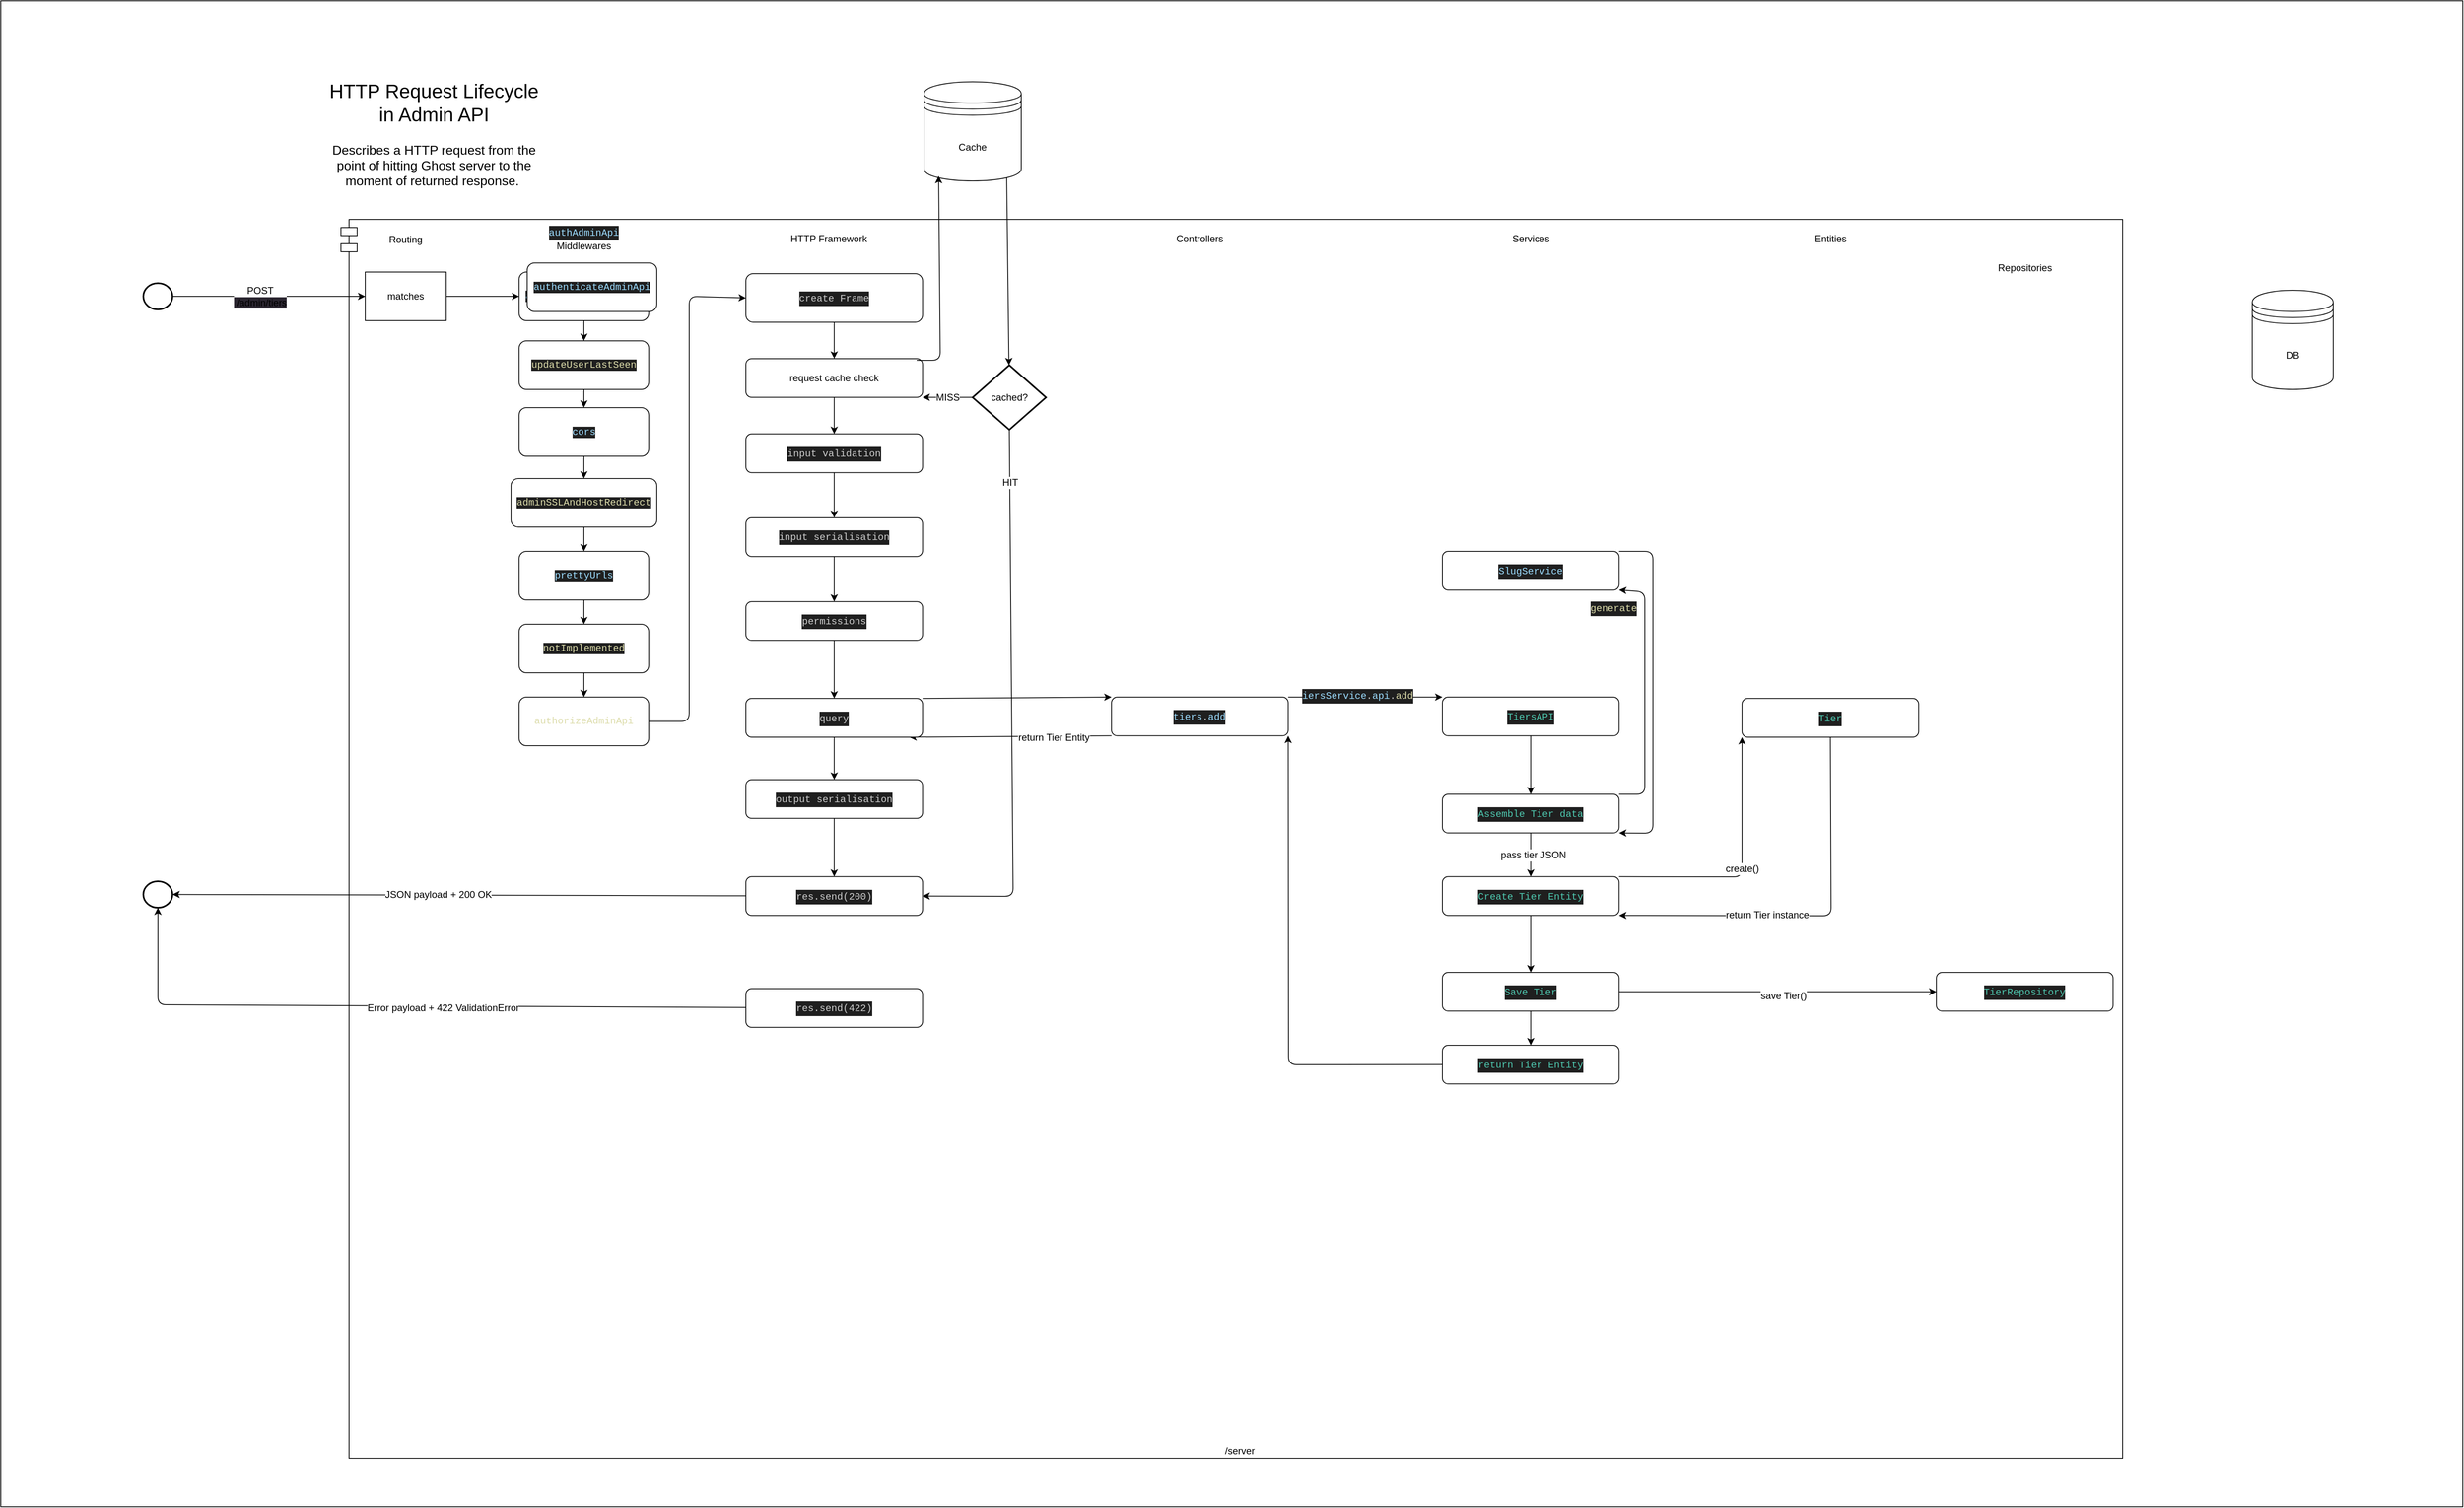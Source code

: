 <mxfile>
    <diagram id="Q2BgrTvw5muccqVEsE5E" name="Page-1">
        <mxGraphModel dx="2510" dy="2551" grid="1" gridSize="10" guides="1" tooltips="1" connect="1" arrows="1" fold="1" page="1" pageScale="1" pageWidth="827" pageHeight="1169" math="0" shadow="0">
            <root>
                <mxCell id="0"/>
                <mxCell id="1" parent="0"/>
                <mxCell id="4" value="" style="rounded=0;whiteSpace=wrap;html=1;fontStyle=1;movable=1;resizable=1;rotatable=1;deletable=1;editable=1;connectable=1;" vertex="1" parent="1">
                    <mxGeometry x="30" y="-10" width="3040" height="1860" as="geometry"/>
                </mxCell>
                <mxCell id="2" value="&lt;font style=&quot;&quot;&gt;&lt;span style=&quot;font-size: 24px;&quot;&gt;HTTP Request Lifecycle in Admin API&lt;/span&gt;&lt;br&gt;&lt;font size=&quot;3&quot;&gt;&lt;br&gt;Describes a HTTP request from the point of hitting Ghost server to the moment of returned response.&amp;nbsp;&lt;/font&gt;&lt;br&gt;&lt;/font&gt;" style="text;html=1;strokeColor=none;fillColor=none;align=center;verticalAlign=middle;whiteSpace=wrap;rounded=0;" vertex="1" parent="1">
                    <mxGeometry x="430" y="90" width="270" height="130" as="geometry"/>
                </mxCell>
                <mxCell id="24" value="/server" style="shape=module;align=left;spacingLeft=20;align=center;verticalAlign=bottom;horizontal=1;movable=1;resizable=1;rotatable=1;deletable=1;editable=1;connectable=1;" vertex="1" parent="1">
                    <mxGeometry x="450" y="260" width="2200" height="1530" as="geometry"/>
                </mxCell>
                <mxCell id="62" value="Controllers" style="text;html=1;strokeColor=none;fillColor=none;align=center;verticalAlign=middle;whiteSpace=wrap;rounded=0;shadow=0;fontSize=12;" vertex="1" parent="24">
                    <mxGeometry x="1005.999" y="-6.649" width="109.091" height="60.395" as="geometry"/>
                </mxCell>
                <mxCell id="65" value="HTTP Framework" style="text;html=1;strokeColor=none;fillColor=none;align=center;verticalAlign=middle;whiteSpace=wrap;rounded=0;shadow=0;fontSize=12;" vertex="1" parent="24">
                    <mxGeometry x="548.186" y="-6.646" width="109.091" height="60.395" as="geometry"/>
                </mxCell>
                <mxCell id="35" value="&lt;div style=&quot;color: rgb(204, 204, 204); background-color: rgb(31, 31, 31); font-family: Menlo, Monaco, &amp;quot;Courier New&amp;quot;, monospace; line-height: 18px;&quot;&gt;&lt;span style=&quot;color: #9cdcfe;&quot;&gt;authAdminApi&lt;/span&gt;&lt;/div&gt;Middlewares" style="text;html=1;strokeColor=none;fillColor=none;align=center;verticalAlign=middle;whiteSpace=wrap;rounded=0;shadow=0;fontSize=12;" vertex="1" parent="24">
                    <mxGeometry x="218.18" y="-6.646" width="163.636" height="60.395" as="geometry"/>
                </mxCell>
                <mxCell id="108" value="" style="edgeStyle=none;html=1;fontSize=12;" edge="1" parent="24" source="55" target="91">
                    <mxGeometry relative="1" as="geometry"/>
                </mxCell>
                <mxCell id="55" value="&lt;div style=&quot;color: rgb(204, 204, 204); background-color: rgb(31, 31, 31); font-family: Menlo, Monaco, &amp;quot;Courier New&amp;quot;, monospace; line-height: 18px;&quot;&gt;create Frame&lt;/div&gt;" style="rounded=1;whiteSpace=wrap;html=1;shadow=0;fontSize=12;movable=1;resizable=1;rotatable=1;deletable=1;editable=1;connectable=1;" vertex="1" parent="24">
                    <mxGeometry x="500.0" y="66.95" width="218.182" height="60" as="geometry"/>
                </mxCell>
                <mxCell id="107" style="edgeStyle=none;html=1;entryX=0.925;entryY=1;entryDx=0;entryDy=0;entryPerimeter=0;fontSize=12;exitX=0;exitY=1;exitDx=0;exitDy=0;" edge="1" parent="24" source="64" target="79">
                    <mxGeometry relative="1" as="geometry"/>
                </mxCell>
                <mxCell id="250" value="return Tier Entity" style="edgeLabel;html=1;align=center;verticalAlign=middle;resizable=0;points=[];fontSize=12;" vertex="1" connectable="0" parent="107">
                    <mxGeometry x="-0.119" y="2" relative="1" as="geometry">
                        <mxPoint x="38" y="-1" as="offset"/>
                    </mxGeometry>
                </mxCell>
                <mxCell id="112" style="edgeStyle=none;html=1;fontSize=12;exitX=1;exitY=0;exitDx=0;exitDy=0;entryX=0;entryY=0;entryDx=0;entryDy=0;" edge="1" parent="24" source="64" target="111">
                    <mxGeometry relative="1" as="geometry"/>
                </mxCell>
                <mxCell id="114" value="&lt;div style=&quot;color: rgb(204, 204, 204); background-color: rgb(31, 31, 31); font-family: Menlo, Monaco, &amp;quot;Courier New&amp;quot;, monospace; line-height: 18px;&quot;&gt;&lt;span style=&quot;color: #9cdcfe;&quot;&gt;iersService&lt;/span&gt;.&lt;span style=&quot;color: #9cdcfe;&quot;&gt;api&lt;/span&gt;.&lt;span style=&quot;color: #dcdcaa;&quot;&gt;add&lt;/span&gt;&lt;/div&gt;" style="edgeLabel;html=1;align=center;verticalAlign=middle;resizable=0;points=[];fontSize=12;" vertex="1" connectable="0" parent="112">
                    <mxGeometry x="-0.103" y="2" relative="1" as="geometry">
                        <mxPoint as="offset"/>
                    </mxGeometry>
                </mxCell>
                <mxCell id="64" value="&lt;div style=&quot;color: rgb(204, 204, 204); background-color: rgb(31, 31, 31); font-family: Menlo, Monaco, &amp;quot;Courier New&amp;quot;, monospace; line-height: 18px;&quot;&gt;&lt;span style=&quot;color: #9cdcfe;&quot;&gt;tiers&lt;/span&gt;.&lt;span style=&quot;color: #9cdcfe;&quot;&gt;add&lt;/span&gt;&lt;/div&gt;" style="rounded=1;whiteSpace=wrap;html=1;shadow=0;fontSize=12;" vertex="1" parent="24">
                    <mxGeometry x="951.455" y="589.995" width="218.185" height="47.812" as="geometry"/>
                </mxCell>
                <mxCell id="66" value="Services" style="text;html=1;strokeColor=none;fillColor=none;align=center;verticalAlign=middle;whiteSpace=wrap;rounded=0;shadow=0;fontSize=12;" vertex="1" parent="24">
                    <mxGeometry x="1414.546" y="-6.648" width="109.091" height="60.395" as="geometry"/>
                </mxCell>
                <mxCell id="74" value="Repositories" style="text;html=1;strokeColor=none;fillColor=none;align=center;verticalAlign=middle;whiteSpace=wrap;rounded=0;shadow=0;fontSize=12;" vertex="1" parent="24">
                    <mxGeometry x="2024.544" y="30.002" width="109.091" height="60.395" as="geometry"/>
                </mxCell>
                <mxCell id="83" value="" style="edgeStyle=none;html=1;fontSize=12;" edge="1" parent="24" source="76" target="77">
                    <mxGeometry relative="1" as="geometry"/>
                </mxCell>
                <mxCell id="76" value="&lt;div style=&quot;color: rgb(204, 204, 204); background-color: rgb(31, 31, 31); font-family: Menlo, Monaco, &amp;quot;Courier New&amp;quot;, monospace; line-height: 18px;&quot;&gt;&lt;div style=&quot;line-height: 18px;&quot;&gt;input validation&lt;/div&gt;&lt;/div&gt;" style="rounded=1;whiteSpace=wrap;html=1;shadow=0;fontSize=12;movable=1;resizable=1;rotatable=1;deletable=1;editable=1;connectable=1;" vertex="1" parent="24">
                    <mxGeometry x="500.0" y="264.919" width="218.182" height="47.812" as="geometry"/>
                </mxCell>
                <mxCell id="84" value="" style="edgeStyle=none;html=1;fontSize=12;" edge="1" parent="24" source="77" target="78">
                    <mxGeometry relative="1" as="geometry"/>
                </mxCell>
                <mxCell id="77" value="&lt;div style=&quot;color: rgb(204, 204, 204); background-color: rgb(31, 31, 31); font-family: Menlo, Monaco, &amp;quot;Courier New&amp;quot;, monospace; line-height: 18px;&quot;&gt;&lt;div style=&quot;line-height: 18px;&quot;&gt;input serialisation&lt;/div&gt;&lt;/div&gt;" style="rounded=1;whiteSpace=wrap;html=1;shadow=0;fontSize=12;movable=1;resizable=1;rotatable=1;deletable=1;editable=1;connectable=1;" vertex="1" parent="24">
                    <mxGeometry x="500.0" y="368.512" width="218.182" height="47.812" as="geometry"/>
                </mxCell>
                <mxCell id="85" value="" style="edgeStyle=none;html=1;fontSize=12;" edge="1" parent="24" source="78" target="79">
                    <mxGeometry relative="1" as="geometry"/>
                </mxCell>
                <mxCell id="78" value="&lt;div style=&quot;color: rgb(204, 204, 204); background-color: rgb(31, 31, 31); font-family: Menlo, Monaco, &amp;quot;Courier New&amp;quot;, monospace; line-height: 18px;&quot;&gt;&lt;div style=&quot;line-height: 18px;&quot;&gt;permissions&lt;/div&gt;&lt;/div&gt;" style="rounded=1;whiteSpace=wrap;html=1;shadow=0;fontSize=12;movable=1;resizable=1;rotatable=1;deletable=1;editable=1;connectable=1;" vertex="1" parent="24">
                    <mxGeometry x="500.0" y="472.106" width="218.182" height="47.812" as="geometry"/>
                </mxCell>
                <mxCell id="90" style="edgeStyle=none;html=1;fontSize=12;exitX=1;exitY=0;exitDx=0;exitDy=0;entryX=0;entryY=0;entryDx=0;entryDy=0;" edge="1" parent="24" source="79" target="64">
                    <mxGeometry relative="1" as="geometry"/>
                </mxCell>
                <mxCell id="109" style="edgeStyle=none;html=1;fontSize=12;" edge="1" parent="24" source="79" target="80">
                    <mxGeometry relative="1" as="geometry"/>
                </mxCell>
                <mxCell id="79" value="&lt;div style=&quot;color: rgb(204, 204, 204); background-color: rgb(31, 31, 31); font-family: Menlo, Monaco, &amp;quot;Courier New&amp;quot;, monospace; line-height: 18px;&quot;&gt;&lt;div style=&quot;line-height: 18px;&quot;&gt;query&lt;/div&gt;&lt;/div&gt;" style="rounded=1;whiteSpace=wrap;html=1;shadow=0;fontSize=12;movable=1;resizable=1;rotatable=1;deletable=1;editable=1;connectable=1;" vertex="1" parent="24">
                    <mxGeometry x="500.0" y="591.638" width="218.182" height="47.812" as="geometry"/>
                </mxCell>
                <mxCell id="104" style="edgeStyle=none;html=1;fontSize=12;" edge="1" parent="24" source="80" target="99">
                    <mxGeometry relative="1" as="geometry"/>
                </mxCell>
                <mxCell id="80" value="&lt;div style=&quot;color: rgb(204, 204, 204); background-color: rgb(31, 31, 31); font-family: Menlo, Monaco, &amp;quot;Courier New&amp;quot;, monospace; line-height: 18px;&quot;&gt;&lt;div style=&quot;line-height: 18px;&quot;&gt;output serialisation&lt;/div&gt;&lt;/div&gt;" style="rounded=1;whiteSpace=wrap;html=1;shadow=0;fontSize=12;movable=1;resizable=1;rotatable=1;deletable=1;editable=1;connectable=1;" vertex="1" parent="24">
                    <mxGeometry x="500.0" y="691.953" width="218.182" height="47.812" as="geometry"/>
                </mxCell>
                <mxCell id="103" style="edgeStyle=none;html=1;fontSize=12;" edge="1" parent="24" source="91" target="76">
                    <mxGeometry relative="1" as="geometry"/>
                </mxCell>
                <mxCell id="91" value="request cache check" style="rounded=1;whiteSpace=wrap;html=1;shadow=0;fontSize=12;movable=1;resizable=1;rotatable=1;deletable=1;editable=1;connectable=1;" vertex="1" parent="24">
                    <mxGeometry x="500.0" y="171.949" width="218.182" height="47.812" as="geometry"/>
                </mxCell>
                <mxCell id="97" value="MISS" style="edgeStyle=none;html=1;fontSize=12;entryX=1;entryY=1;entryDx=0;entryDy=0;" edge="1" parent="24" source="95" target="91">
                    <mxGeometry x="0.008" relative="1" as="geometry">
                        <mxPoint x="1059.854" y="210" as="targetPoint"/>
                        <mxPoint as="offset"/>
                    </mxGeometry>
                </mxCell>
                <mxCell id="101" style="edgeStyle=none;html=1;entryX=1;entryY=0.5;entryDx=0;entryDy=0;fontSize=12;exitX=0.5;exitY=1;exitDx=0;exitDy=0;exitPerimeter=0;" edge="1" parent="24" source="95" target="99">
                    <mxGeometry relative="1" as="geometry">
                        <Array as="points">
                            <mxPoint x="830" y="836"/>
                        </Array>
                    </mxGeometry>
                </mxCell>
                <mxCell id="102" value="HIT" style="edgeLabel;html=1;align=center;verticalAlign=middle;resizable=0;points=[];fontSize=12;" vertex="1" connectable="0" parent="101">
                    <mxGeometry x="-0.809" relative="1" as="geometry">
                        <mxPoint as="offset"/>
                    </mxGeometry>
                </mxCell>
                <mxCell id="95" value="cached?" style="strokeWidth=2;html=1;shape=mxgraph.flowchart.decision;whiteSpace=wrap;shadow=0;fontSize=12;" vertex="1" parent="24">
                    <mxGeometry x="780" y="180" width="90.58" height="79.69" as="geometry"/>
                </mxCell>
                <mxCell id="99" value="&lt;div style=&quot;color: rgb(204, 204, 204); background-color: rgb(31, 31, 31); font-family: Menlo, Monaco, &amp;quot;Courier New&amp;quot;, monospace; line-height: 18px;&quot;&gt;&lt;div style=&quot;line-height: 18px;&quot;&gt;res.send(200)&lt;/div&gt;&lt;/div&gt;" style="rounded=1;whiteSpace=wrap;html=1;shadow=0;fontSize=12;movable=1;resizable=1;rotatable=1;deletable=1;editable=1;connectable=1;" vertex="1" parent="24">
                    <mxGeometry x="500.0" y="811.774" width="218.182" height="47.812" as="geometry"/>
                </mxCell>
                <mxCell id="116" style="edgeStyle=none;html=1;fontSize=12;entryX=0.5;entryY=0;entryDx=0;entryDy=0;" edge="1" parent="24" source="111" target="239">
                    <mxGeometry relative="1" as="geometry"/>
                </mxCell>
                <mxCell id="178" value="create()" style="edgeStyle=none;html=1;entryX=0;entryY=1;entryDx=0;entryDy=0;fontSize=12;exitX=1;exitY=0;exitDx=0;exitDy=0;" edge="1" parent="24" source="120" target="176">
                    <mxGeometry relative="1" as="geometry">
                        <Array as="points">
                            <mxPoint x="1730" y="812"/>
                        </Array>
                    </mxGeometry>
                </mxCell>
                <mxCell id="111" value="&lt;div style=&quot;background-color: rgb(31, 31, 31); font-family: Menlo, Monaco, &amp;quot;Courier New&amp;quot;, monospace; line-height: 18px;&quot;&gt;&lt;div style=&quot;color: rgb(204, 204, 204); line-height: 18px;&quot;&gt;&lt;span style=&quot;color: #4ec9b0;&quot;&gt;TiersAPI&lt;/span&gt;&lt;/div&gt;&lt;/div&gt;" style="rounded=1;whiteSpace=wrap;html=1;shadow=0;fontSize=12;" vertex="1" parent="24">
                    <mxGeometry x="1360.0" y="589.995" width="218.185" height="47.812" as="geometry"/>
                </mxCell>
                <mxCell id="39" value="&lt;div style=&quot;color: rgb(204, 204, 204); font-family: Menlo, Monaco, &amp;quot;Courier New&amp;quot;, monospace;&quot;&gt;&lt;span style=&quot;color: rgb(220, 220, 170);&quot;&gt;authorizeAdminApi&lt;/span&gt;&lt;/div&gt;" style="rounded=1;whiteSpace=wrap;html=1;shadow=0;fontFamily=Helvetica;fontSize=12;fontColor=default;align=center;strokeColor=default;fillColor=default;" vertex="1" parent="24">
                    <mxGeometry x="220" y="590" width="160" height="60" as="geometry"/>
                </mxCell>
                <mxCell id="42" value="&lt;div style=&quot;color: rgb(204, 204, 204); font-family: Menlo, Monaco, &amp;quot;Courier New&amp;quot;, monospace;&quot;&gt;&lt;span style=&quot;color: rgb(220, 220, 170); background-color: rgb(31, 31, 31);&quot;&gt;notImplemented&lt;/span&gt;&lt;br&gt;&lt;/div&gt;" style="rounded=1;whiteSpace=wrap;html=1;shadow=0;fontFamily=Helvetica;fontSize=12;fontColor=default;align=center;strokeColor=default;fillColor=default;" vertex="1" parent="24">
                    <mxGeometry x="220" y="500" width="160" height="60" as="geometry"/>
                </mxCell>
                <mxCell id="43" value="&lt;div style=&quot;color: rgb(204, 204, 204); font-family: Menlo, Monaco, &amp;quot;Courier New&amp;quot;, monospace;&quot;&gt;&lt;span style=&quot;color: rgb(156, 220, 254); background-color: rgb(31, 31, 31);&quot;&gt;prettyUrls&lt;/span&gt;&lt;br&gt;&lt;/div&gt;" style="rounded=1;whiteSpace=wrap;html=1;shadow=0;fontFamily=Helvetica;fontSize=12;fontColor=default;align=center;strokeColor=default;fillColor=default;" vertex="1" parent="24">
                    <mxGeometry x="220" y="410" width="160" height="60" as="geometry"/>
                </mxCell>
                <mxCell id="44" value="&lt;div style=&quot;color: rgb(204, 204, 204); font-family: Menlo, Monaco, &amp;quot;Courier New&amp;quot;, monospace;&quot;&gt;&lt;span style=&quot;color: rgb(220, 220, 170); background-color: rgb(31, 31, 31);&quot;&gt;adminSSLAndHostRedirect&lt;/span&gt;&lt;br&gt;&lt;/div&gt;" style="rounded=1;whiteSpace=wrap;html=1;shadow=0;fontFamily=Helvetica;fontSize=12;fontColor=default;align=center;strokeColor=default;fillColor=default;" vertex="1" parent="24">
                    <mxGeometry x="210" y="320" width="180" height="60" as="geometry"/>
                </mxCell>
                <mxCell id="45" value="&lt;div style=&quot;color: rgb(204, 204, 204); font-family: Menlo, Monaco, &amp;quot;Courier New&amp;quot;, monospace;&quot;&gt;&lt;span style=&quot;color: rgb(156, 220, 254); background-color: rgb(31, 31, 31);&quot;&gt;cors&lt;/span&gt;&lt;br&gt;&lt;/div&gt;" style="rounded=1;whiteSpace=wrap;html=1;shadow=0;fontFamily=Helvetica;fontSize=12;fontColor=default;align=center;strokeColor=default;fillColor=default;container=1;" vertex="1" parent="24">
                    <mxGeometry x="220" y="232.5" width="160" height="60" as="geometry"/>
                </mxCell>
                <mxCell id="46" value="&lt;div style=&quot;color: rgb(204, 204, 204); font-family: Menlo, Monaco, &amp;quot;Courier New&amp;quot;, monospace;&quot;&gt;&lt;span style=&quot;color: rgb(220, 220, 170); background-color: rgb(31, 31, 31);&quot;&gt;updateUserLastSeen&lt;/span&gt;&lt;br&gt;&lt;/div&gt;" style="rounded=1;whiteSpace=wrap;html=1;shadow=0;fontFamily=Helvetica;fontSize=12;fontColor=default;align=center;strokeColor=default;fillColor=default;" vertex="1" parent="24">
                    <mxGeometry x="220" y="150" width="160" height="60" as="geometry"/>
                </mxCell>
                <mxCell id="61" value="" style="group" vertex="1" connectable="0" parent="24">
                    <mxGeometry x="220" y="53.75" width="170" height="71.25" as="geometry"/>
                </mxCell>
                <mxCell id="47" value="&lt;div style=&quot;color: rgb(204, 204, 204); font-family: Menlo, Monaco, &amp;quot;Courier New&amp;quot;, monospace;&quot;&gt;&lt;span style=&quot;color: rgb(156, 220, 254); background-color: rgb(31, 31, 31);&quot;&gt;authenticateAdminApi&lt;/span&gt;&lt;br&gt;&lt;/div&gt;" style="rounded=1;whiteSpace=wrap;html=1;shadow=0;fontFamily=Helvetica;fontSize=12;fontColor=default;align=center;strokeColor=default;fillColor=default;" vertex="1" parent="61">
                    <mxGeometry y="11.25" width="160" height="60" as="geometry"/>
                </mxCell>
                <mxCell id="59" value="&lt;div style=&quot;color: rgb(204, 204, 204); font-family: Menlo, Monaco, &amp;quot;Courier New&amp;quot;, monospace;&quot;&gt;&lt;span style=&quot;color: rgb(156, 220, 254); background-color: rgb(31, 31, 31);&quot;&gt;authenticateAdminApi&lt;/span&gt;&lt;br&gt;&lt;/div&gt;" style="rounded=1;whiteSpace=wrap;html=1;shadow=0;fontFamily=Helvetica;fontSize=12;fontColor=default;align=center;strokeColor=default;fillColor=default;" vertex="1" parent="61">
                    <mxGeometry x="10" width="160" height="60" as="geometry"/>
                </mxCell>
                <mxCell id="56" value="" style="edgeStyle=none;html=1;entryX=0;entryY=0.5;entryDx=0;entryDy=0;fontSize=12;" edge="1" parent="24" source="39" target="55">
                    <mxGeometry relative="1" as="geometry">
                        <Array as="points">
                            <mxPoint x="430" y="620"/>
                            <mxPoint x="430" y="95"/>
                        </Array>
                    </mxGeometry>
                </mxCell>
                <mxCell id="53" value="" style="edgeStyle=none;html=1;fontSize=12;" edge="1" parent="24" source="42" target="39">
                    <mxGeometry relative="1" as="geometry"/>
                </mxCell>
                <mxCell id="52" value="" style="edgeStyle=none;html=1;fontSize=12;" edge="1" parent="24" source="43" target="42">
                    <mxGeometry relative="1" as="geometry"/>
                </mxCell>
                <mxCell id="51" value="" style="edgeStyle=none;html=1;fontSize=12;" edge="1" parent="24" source="44" target="43">
                    <mxGeometry relative="1" as="geometry"/>
                </mxCell>
                <mxCell id="50" value="" style="edgeStyle=none;html=1;fontSize=12;" edge="1" parent="24" source="45" target="44">
                    <mxGeometry relative="1" as="geometry"/>
                </mxCell>
                <mxCell id="49" value="" style="edgeStyle=none;html=1;fontSize=12;" edge="1" parent="24" source="46" target="45">
                    <mxGeometry relative="1" as="geometry"/>
                </mxCell>
                <mxCell id="48" style="edgeStyle=none;html=1;fontSize=12;" edge="1" parent="24" source="47" target="46">
                    <mxGeometry relative="1" as="geometry"/>
                </mxCell>
                <mxCell id="118" style="edgeStyle=none;html=1;entryX=0;entryY=0.5;entryDx=0;entryDy=0;fontSize=12;exitX=1;exitY=0.5;exitDx=0;exitDy=0;" edge="1" parent="24" source="115" target="117">
                    <mxGeometry relative="1" as="geometry">
                        <Array as="points"/>
                    </mxGeometry>
                </mxCell>
                <mxCell id="119" value="save Tier()" style="edgeLabel;html=1;align=center;verticalAlign=middle;resizable=0;points=[];fontSize=12;" vertex="1" connectable="0" parent="118">
                    <mxGeometry x="0.037" y="-5" relative="1" as="geometry">
                        <mxPoint as="offset"/>
                    </mxGeometry>
                </mxCell>
                <mxCell id="248" value="" style="edgeStyle=none;html=1;fontSize=12;" edge="1" parent="24" source="115" target="247">
                    <mxGeometry relative="1" as="geometry"/>
                </mxCell>
                <mxCell id="115" value="&lt;div style=&quot;background-color: rgb(31, 31, 31); font-family: Menlo, Monaco, &amp;quot;Courier New&amp;quot;, monospace; line-height: 18px;&quot;&gt;&lt;div style=&quot;line-height: 18px;&quot;&gt;&lt;font color=&quot;#4ec9b0&quot;&gt;Save Tier&lt;/font&gt;&lt;/div&gt;&lt;/div&gt;" style="rounded=1;whiteSpace=wrap;html=1;shadow=0;fontSize=12;" vertex="1" parent="24">
                    <mxGeometry x="1360.0" y="929.995" width="218.185" height="47.812" as="geometry"/>
                </mxCell>
                <mxCell id="117" value="&lt;div style=&quot;color: rgb(204, 204, 204); background-color: rgb(31, 31, 31); font-family: Menlo, Monaco, &amp;quot;Courier New&amp;quot;, monospace; line-height: 18px;&quot;&gt;&lt;span style=&quot;color: #4ec9b0;&quot;&gt;TierRepository&lt;/span&gt;&lt;/div&gt;" style="rounded=1;whiteSpace=wrap;html=1;shadow=0;fontSize=12;" vertex="1" parent="24">
                    <mxGeometry x="1970.0" y="929.995" width="218.185" height="47.812" as="geometry"/>
                </mxCell>
                <mxCell id="246" value="" style="edgeStyle=none;html=1;fontSize=12;" edge="1" parent="24" source="120" target="115">
                    <mxGeometry relative="1" as="geometry"/>
                </mxCell>
                <mxCell id="120" value="&lt;div style=&quot;background-color: rgb(31, 31, 31); font-family: Menlo, Monaco, &amp;quot;Courier New&amp;quot;, monospace; line-height: 18px;&quot;&gt;&lt;div style=&quot;color: rgb(204, 204, 204); line-height: 18px;&quot;&gt;&lt;span style=&quot;color: #4ec9b0;&quot;&gt;Create&amp;nbsp;&lt;/span&gt;&lt;span style=&quot;color: rgb(78, 201, 176);&quot;&gt;Tier Entity&lt;/span&gt;&lt;/div&gt;&lt;/div&gt;" style="rounded=1;whiteSpace=wrap;html=1;shadow=0;fontSize=12;" vertex="1" parent="24">
                    <mxGeometry x="1360.0" y="811.775" width="218.185" height="47.812" as="geometry"/>
                </mxCell>
                <mxCell id="121" value="Entities" style="text;html=1;strokeColor=none;fillColor=none;align=center;verticalAlign=middle;whiteSpace=wrap;rounded=0;shadow=0;fontSize=12;" vertex="1" parent="24">
                    <mxGeometry x="1784.544" y="-6.648" width="109.091" height="60.395" as="geometry"/>
                </mxCell>
                <mxCell id="179" style="edgeStyle=none;html=1;fontSize=12;exitX=0.5;exitY=1;exitDx=0;exitDy=0;entryX=1;entryY=1;entryDx=0;entryDy=0;" edge="1" parent="24" source="176" target="120">
                    <mxGeometry relative="1" as="geometry">
                        <mxPoint x="1590" y="640" as="targetPoint"/>
                        <Array as="points">
                            <mxPoint x="1840" y="860"/>
                        </Array>
                    </mxGeometry>
                </mxCell>
                <mxCell id="254" value="return Tier instance" style="edgeLabel;html=1;align=center;verticalAlign=middle;resizable=0;points=[];fontSize=12;" vertex="1" connectable="0" parent="179">
                    <mxGeometry x="0.244" y="-1" relative="1" as="geometry">
                        <mxPoint as="offset"/>
                    </mxGeometry>
                </mxCell>
                <mxCell id="176" value="&lt;div style=&quot;background-color: rgb(31, 31, 31); font-family: Menlo, Monaco, &amp;quot;Courier New&amp;quot;, monospace; line-height: 18px;&quot;&gt;&lt;font color=&quot;#4ec9b0&quot;&gt;Tier&lt;/font&gt;&lt;/div&gt;" style="rounded=1;whiteSpace=wrap;html=1;shadow=0;fontSize=12;" vertex="1" parent="24">
                    <mxGeometry x="1730.0" y="591.635" width="218.185" height="47.812" as="geometry"/>
                </mxCell>
                <mxCell id="242" style="edgeStyle=none;html=1;entryX=1;entryY=1;entryDx=0;entryDy=0;fontSize=12;exitX=1;exitY=0;exitDx=0;exitDy=0;" edge="1" parent="24" source="238" target="239">
                    <mxGeometry relative="1" as="geometry">
                        <Array as="points">
                            <mxPoint x="1620" y="410"/>
                            <mxPoint x="1620" y="758"/>
                        </Array>
                    </mxGeometry>
                </mxCell>
                <mxCell id="238" value="&lt;div style=&quot;background-color: rgb(31, 31, 31); font-family: Menlo, Monaco, &amp;quot;Courier New&amp;quot;, monospace; line-height: 18px;&quot;&gt;&lt;div style=&quot;color: rgb(204, 204, 204); line-height: 18px;&quot;&gt;&lt;div style=&quot;line-height: 18px;&quot;&gt;&lt;span style=&quot;color: #9cdcfe;&quot;&gt;SlugService&lt;/span&gt;&lt;/div&gt;&lt;/div&gt;&lt;/div&gt;" style="rounded=1;whiteSpace=wrap;html=1;shadow=0;fontSize=12;" vertex="1" parent="24">
                    <mxGeometry x="1360.0" y="410.005" width="218.185" height="47.812" as="geometry"/>
                </mxCell>
                <mxCell id="240" value="" style="edgeStyle=none;html=1;fontSize=12;entryX=0.5;entryY=0;entryDx=0;entryDy=0;" edge="1" parent="24" source="239" target="120">
                    <mxGeometry relative="1" as="geometry"/>
                </mxCell>
                <mxCell id="244" value="pass tier JSON" style="edgeLabel;html=1;align=center;verticalAlign=middle;resizable=0;points=[];fontSize=12;" vertex="1" connectable="0" parent="240">
                    <mxGeometry x="-0.025" y="3" relative="1" as="geometry">
                        <mxPoint as="offset"/>
                    </mxGeometry>
                </mxCell>
                <mxCell id="241" value="&lt;div style=&quot;color: rgb(204, 204, 204); background-color: rgb(31, 31, 31); font-family: Menlo, Monaco, &amp;quot;Courier New&amp;quot;, monospace; line-height: 18px;&quot;&gt;&lt;span style=&quot;color: #dcdcaa;&quot;&gt;generate&lt;/span&gt;&lt;/div&gt;" style="edgeStyle=none;html=1;entryX=1;entryY=1;entryDx=0;entryDy=0;fontSize=12;exitX=1;exitY=0;exitDx=0;exitDy=0;" edge="1" parent="24" source="239" target="238">
                    <mxGeometry x="1" y="24" relative="1" as="geometry">
                        <Array as="points">
                            <mxPoint x="1610" y="710"/>
                            <mxPoint x="1610" y="460"/>
                        </Array>
                        <mxPoint x="-6" y="-2" as="offset"/>
                    </mxGeometry>
                </mxCell>
                <mxCell id="239" value="&lt;div style=&quot;background-color: rgb(31, 31, 31); font-family: Menlo, Monaco, &amp;quot;Courier New&amp;quot;, monospace; line-height: 18px;&quot;&gt;&lt;div style=&quot;line-height: 18px;&quot;&gt;&lt;font color=&quot;#4ec9b0&quot;&gt;Assemble Tier data&lt;/font&gt;&lt;/div&gt;&lt;/div&gt;" style="rounded=1;whiteSpace=wrap;html=1;shadow=0;fontSize=12;" vertex="1" parent="24">
                    <mxGeometry x="1360.0" y="709.995" width="218.185" height="47.812" as="geometry"/>
                </mxCell>
                <mxCell id="249" style="edgeStyle=none;html=1;entryX=1;entryY=1;entryDx=0;entryDy=0;fontSize=12;exitX=0;exitY=0.5;exitDx=0;exitDy=0;" edge="1" parent="24" source="247" target="64">
                    <mxGeometry relative="1" as="geometry">
                        <Array as="points">
                            <mxPoint x="1170" y="1044"/>
                        </Array>
                    </mxGeometry>
                </mxCell>
                <mxCell id="247" value="&lt;div style=&quot;background-color: rgb(31, 31, 31); font-family: Menlo, Monaco, &amp;quot;Courier New&amp;quot;, monospace; line-height: 18px;&quot;&gt;&lt;div style=&quot;line-height: 18px;&quot;&gt;&lt;font color=&quot;#4ec9b0&quot;&gt;return Tier Entity&lt;/font&gt;&lt;/div&gt;&lt;/div&gt;" style="rounded=1;whiteSpace=wrap;html=1;shadow=0;fontSize=12;" vertex="1" parent="24">
                    <mxGeometry x="1360.0" y="1019.995" width="218.185" height="47.812" as="geometry"/>
                </mxCell>
                <mxCell id="251" value="&lt;div style=&quot;color: rgb(204, 204, 204); background-color: rgb(31, 31, 31); font-family: Menlo, Monaco, &amp;quot;Courier New&amp;quot;, monospace; line-height: 18px;&quot;&gt;&lt;div style=&quot;line-height: 18px;&quot;&gt;res.send(422)&lt;/div&gt;&lt;/div&gt;" style="rounded=1;whiteSpace=wrap;html=1;shadow=0;fontSize=12;movable=1;resizable=1;rotatable=1;deletable=1;editable=1;connectable=1;" vertex="1" parent="24">
                    <mxGeometry x="500.0" y="950.004" width="218.182" height="47.812" as="geometry"/>
                </mxCell>
                <mxCell id="25" value="DB" style="shape=datastore;whiteSpace=wrap;html=1;shadow=0;fontSize=12;" vertex="1" parent="1">
                    <mxGeometry x="2810" y="347.5" width="100" height="122.5" as="geometry"/>
                </mxCell>
                <mxCell id="98" style="edgeStyle=none;html=1;fontSize=12;" edge="1" parent="1" source="26" target="32">
                    <mxGeometry relative="1" as="geometry">
                        <mxPoint x="314" y="355" as="targetPoint"/>
                    </mxGeometry>
                </mxCell>
                <mxCell id="105" value="POST&lt;br&gt;&lt;span style=&quot;background-color: rgb(42, 37, 47);&quot;&gt;&amp;nbsp;/admin/tiers&lt;/span&gt;" style="edgeLabel;html=1;align=center;verticalAlign=middle;resizable=0;points=[];fontSize=12;" vertex="1" connectable="0" parent="98">
                    <mxGeometry x="-0.129" y="4" relative="1" as="geometry">
                        <mxPoint x="4" y="4" as="offset"/>
                    </mxGeometry>
                </mxCell>
                <mxCell id="26" value="" style="strokeWidth=2;html=1;shape=mxgraph.flowchart.start_2;whiteSpace=wrap;shadow=0;fontSize=12;" vertex="1" parent="1">
                    <mxGeometry x="206" y="338.75" width="36" height="32.5" as="geometry"/>
                </mxCell>
                <mxCell id="27" value="" style="strokeWidth=2;html=1;shape=mxgraph.flowchart.start_2;whiteSpace=wrap;shadow=0;fontSize=12;" vertex="1" parent="1">
                    <mxGeometry x="206" y="1077.48" width="36" height="32.5" as="geometry"/>
                </mxCell>
                <mxCell id="54" value="" style="edgeStyle=none;html=1;fontSize=12;" edge="1" parent="1" source="32" target="47">
                    <mxGeometry relative="1" as="geometry"/>
                </mxCell>
                <mxCell id="32" value="matches" style="rounded=0;whiteSpace=wrap;html=1;shadow=0;fontFamily=Helvetica;fontSize=12;fontColor=default;align=center;strokeColor=default;fillColor=default;" vertex="1" parent="1">
                    <mxGeometry x="480" y="325" width="100" height="60" as="geometry"/>
                </mxCell>
                <mxCell id="36" value="Routing&lt;br&gt;" style="text;html=1;strokeColor=none;fillColor=none;align=center;verticalAlign=middle;whiteSpace=wrap;rounded=0;shadow=0;fontSize=12;" vertex="1" parent="1">
                    <mxGeometry x="500" y="270" width="60" height="30" as="geometry"/>
                </mxCell>
                <mxCell id="96" style="edgeStyle=none;html=1;fontSize=12;exitX=0.85;exitY=0.95;exitDx=0;exitDy=0;exitPerimeter=0;" edge="1" parent="1" source="93" target="95">
                    <mxGeometry relative="1" as="geometry"/>
                </mxCell>
                <mxCell id="93" value="Cache" style="shape=datastore;whiteSpace=wrap;html=1;shadow=0;fontSize=12;" vertex="1" parent="1">
                    <mxGeometry x="1170" y="90" width="120" height="122.5" as="geometry"/>
                </mxCell>
                <mxCell id="94" style="edgeStyle=none;html=1;entryX=0.15;entryY=0.95;entryDx=0;entryDy=0;fontSize=12;exitX=0.966;exitY=0.043;exitDx=0;exitDy=0;exitPerimeter=0;entryPerimeter=0;" edge="1" parent="1" source="91" target="93">
                    <mxGeometry relative="1" as="geometry">
                        <Array as="points">
                            <mxPoint x="1190" y="434"/>
                        </Array>
                    </mxGeometry>
                </mxCell>
                <mxCell id="100" style="edgeStyle=none;html=1;entryX=1;entryY=0.5;entryDx=0;entryDy=0;entryPerimeter=0;fontSize=12;" edge="1" parent="1" source="99" target="27">
                    <mxGeometry relative="1" as="geometry"/>
                </mxCell>
                <mxCell id="106" value="JSON payload + 200 OK" style="edgeLabel;html=1;align=center;verticalAlign=middle;resizable=0;points=[];fontSize=12;" vertex="1" connectable="0" parent="100">
                    <mxGeometry x="0.073" y="-1" relative="1" as="geometry">
                        <mxPoint as="offset"/>
                    </mxGeometry>
                </mxCell>
                <mxCell id="252" style="edgeStyle=none;html=1;entryX=0.5;entryY=1;entryDx=0;entryDy=0;entryPerimeter=0;fontSize=12;" edge="1" parent="1" source="251" target="27">
                    <mxGeometry relative="1" as="geometry">
                        <Array as="points">
                            <mxPoint x="224" y="1230"/>
                        </Array>
                    </mxGeometry>
                </mxCell>
                <mxCell id="253" value="Error payload + 422 ValidationError" style="edgeLabel;html=1;align=center;verticalAlign=middle;resizable=0;points=[];fontSize=12;" vertex="1" connectable="0" parent="252">
                    <mxGeometry x="-0.023" y="-3" relative="1" as="geometry">
                        <mxPoint x="39" y="5" as="offset"/>
                    </mxGeometry>
                </mxCell>
            </root>
        </mxGraphModel>
    </diagram>
</mxfile>
